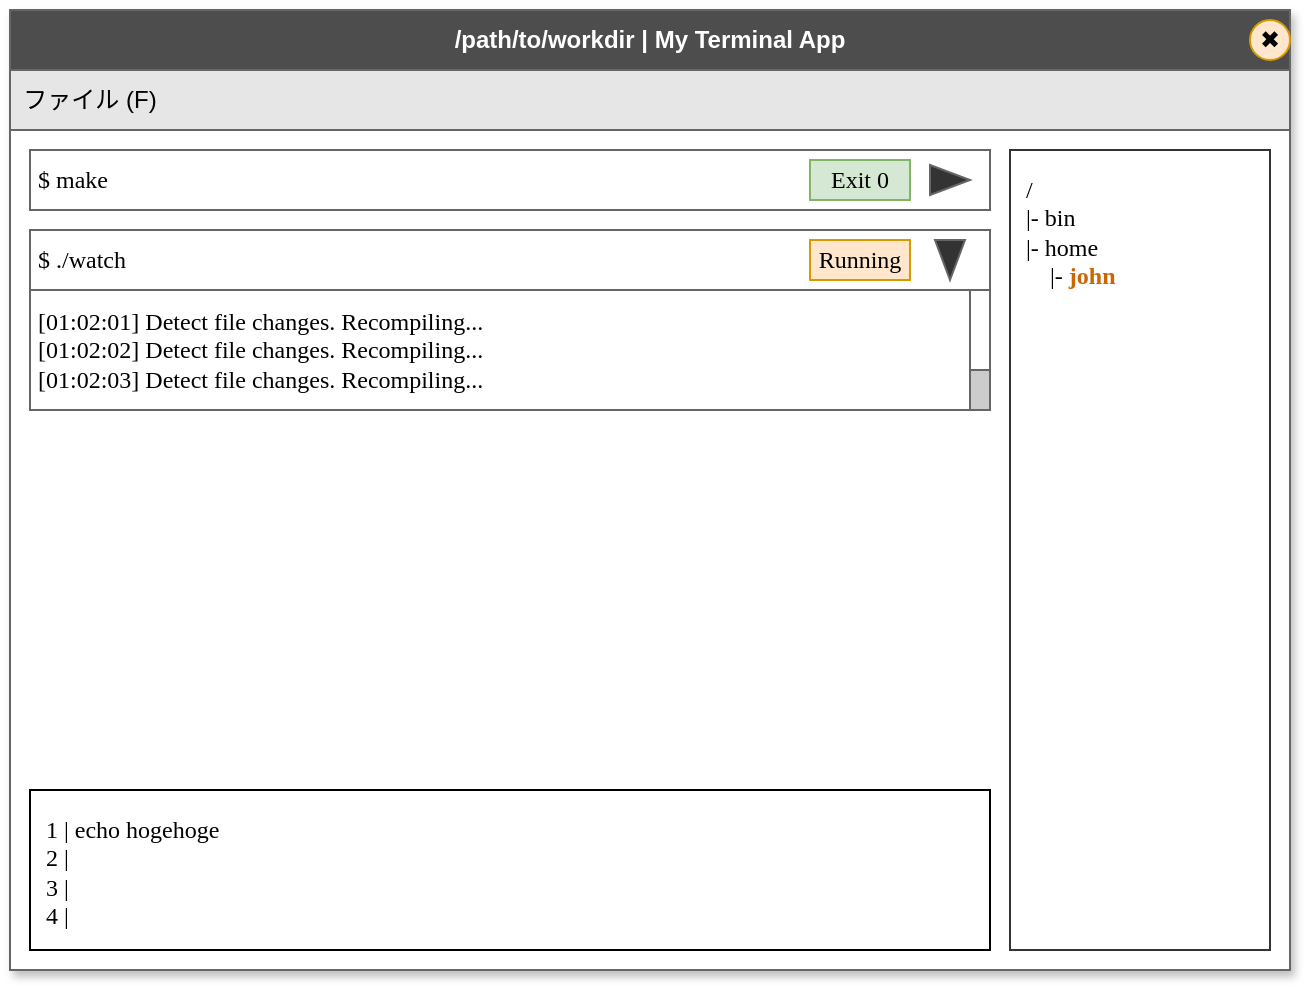 <mxfile version="13.7.7" type="device"><diagram id="5pDC0gXrZv6o3gpZ1wX5" name="Page-1"><mxGraphModel dx="1029" dy="602" grid="1" gridSize="10" guides="1" tooltips="1" connect="1" arrows="1" fold="1" page="1" pageScale="1" pageWidth="827" pageHeight="1169" math="0" shadow="0"><root><mxCell id="0"/><mxCell id="1" parent="0"/><mxCell id="ASRayL-mKY6MR75luv4z-1" value="" style="whiteSpace=wrap;html=1;shadow=1;strokeColor=#666666;fontColor=#333333;rounded=0;sketch=0;glass=0;" vertex="1" parent="1"><mxGeometry x="40" y="40" width="640" height="480" as="geometry"/></mxCell><mxCell id="ASRayL-mKY6MR75luv4z-7" value="" style="rounded=0;whiteSpace=wrap;html=1;shadow=0;fontColor=#333333;strokeColor=#666666;fillColor=#E6E6E6;" vertex="1" parent="1"><mxGeometry x="40" y="70" width="640" height="30" as="geometry"/></mxCell><mxCell id="ASRayL-mKY6MR75luv4z-2" value="&lt;font color=&quot;#FFFFFF&quot;&gt;/path/to/workdir | My Terminal App&lt;br&gt;&lt;/font&gt;" style="rounded=0;whiteSpace=wrap;html=1;shadow=0;fontColor=#333333;align=center;fontStyle=1;strokeColor=#666666;fillColor=#4D4D4D;" vertex="1" parent="1"><mxGeometry x="40" y="40" width="640" height="30" as="geometry"/></mxCell><mxCell id="ASRayL-mKY6MR75luv4z-4" value="ファイル (F)" style="text;html=1;strokeColor=none;fillColor=none;align=center;verticalAlign=middle;whiteSpace=wrap;rounded=0;shadow=0;" vertex="1" parent="1"><mxGeometry x="40" y="75" width="80" height="20" as="geometry"/></mxCell><mxCell id="ASRayL-mKY6MR75luv4z-6" value="✖" style="ellipse;whiteSpace=wrap;html=1;aspect=fixed;rounded=0;shadow=0;fillColor=#ffe6cc;strokeColor=#d79b00;" vertex="1" parent="1"><mxGeometry x="660" y="45" width="20" height="20" as="geometry"/></mxCell><mxCell id="ASRayL-mKY6MR75luv4z-8" value="&lt;div align=&quot;left&quot;&gt;&lt;font face=&quot;Ubuntu Mono&quot;&gt;/&lt;/font&gt;&lt;br&gt;&lt;font face=&quot;Ubuntu Mono&quot;&gt;|- bin&lt;/font&gt;&lt;br&gt;&lt;font face=&quot;Ubuntu Mono&quot;&gt;|- home&lt;/font&gt;&lt;br&gt;&lt;font face=&quot;Ubuntu Mono&quot;&gt;&amp;nbsp;&amp;nbsp;&amp;nbsp; |- &lt;font color=&quot;#CC6600&quot;&gt;&lt;b&gt;john&lt;/b&gt;&lt;/font&gt;&lt;/font&gt;&lt;br&gt;&lt;/div&gt;" style="rounded=0;whiteSpace=wrap;html=1;shadow=0;align=left;fillColor=#FFFFFF;verticalAlign=top;strokeColor=#333333;spacingLeft=0;spacingTop=0;spacing=8;" vertex="1" parent="1"><mxGeometry x="540" y="110" width="130" height="400" as="geometry"/></mxCell><mxCell id="ASRayL-mKY6MR75luv4z-10" value="&lt;div&gt;1 | echo hogehoge&lt;br&gt;&lt;/div&gt;&lt;div&gt;2 |&lt;/div&gt;&lt;div&gt;3 |&lt;/div&gt;&lt;div&gt;4 |&lt;br&gt;&lt;/div&gt;" style="rounded=0;whiteSpace=wrap;html=1;shadow=0;align=left;spacing=8;fontFamily=Ubuntu Mono;verticalAlign=top;" vertex="1" parent="1"><mxGeometry x="50" y="430" width="480" height="80" as="geometry"/></mxCell><mxCell id="ASRayL-mKY6MR75luv4z-11" value="&lt;div&gt;$ make&lt;/div&gt;" style="rounded=0;whiteSpace=wrap;html=1;shadow=0;strokeColor=#666666;fontFamily=Ubuntu Mono;align=left;fillColor=#FFFFFF;spacing=4;glass=0;sketch=0;" vertex="1" parent="1"><mxGeometry x="50" y="110" width="480" height="30" as="geometry"/></mxCell><mxCell id="ASRayL-mKY6MR75luv4z-12" value="" style="triangle;whiteSpace=wrap;html=1;rounded=0;shadow=0;glass=0;sketch=0;strokeColor=#666666;fontFamily=Ubuntu Mono;align=left;fillColor=#333333;" vertex="1" parent="1"><mxGeometry x="500" y="117.5" width="20" height="15" as="geometry"/></mxCell><mxCell id="ASRayL-mKY6MR75luv4z-13" value="&lt;div&gt;$ ./watch&lt;/div&gt;" style="rounded=0;whiteSpace=wrap;html=1;shadow=0;strokeColor=#666666;fontFamily=Ubuntu Mono;align=left;fillColor=#FFFFFF;spacing=4;glass=0;sketch=0;" vertex="1" parent="1"><mxGeometry x="50" y="150" width="480" height="30" as="geometry"/></mxCell><mxCell id="ASRayL-mKY6MR75luv4z-14" value="" style="triangle;whiteSpace=wrap;html=1;rounded=0;shadow=0;glass=0;sketch=0;strokeColor=#666666;fontFamily=Ubuntu Mono;align=left;fillColor=#333333;rotation=90;" vertex="1" parent="1"><mxGeometry x="500" y="157.5" width="20" height="15" as="geometry"/></mxCell><mxCell id="ASRayL-mKY6MR75luv4z-15" value="&lt;div&gt;[01:02:01] Detect file changes. Recompiling...&lt;/div&gt;&lt;div&gt;[01:02:02] Detect file changes. Recompiling...&lt;/div&gt;&lt;div&gt;[01:02:03] Detect file changes. Recompiling...&lt;/div&gt;" style="rounded=0;whiteSpace=wrap;html=1;shadow=0;strokeColor=#666666;fontFamily=Ubuntu Mono;align=left;fillColor=#FFFFFF;spacing=4;glass=0;sketch=0;" vertex="1" parent="1"><mxGeometry x="50" y="180" width="480" height="60" as="geometry"/></mxCell><mxCell id="ASRayL-mKY6MR75luv4z-16" value="Exit 0" style="text;html=1;strokeColor=#82b366;fillColor=#d5e8d4;align=center;verticalAlign=middle;whiteSpace=wrap;rounded=0;shadow=0;glass=0;sketch=0;fontFamily=Ubuntu Mono;" vertex="1" parent="1"><mxGeometry x="440" y="115" width="50" height="20" as="geometry"/></mxCell><mxCell id="ASRayL-mKY6MR75luv4z-17" value="Running" style="text;html=1;strokeColor=#d79b00;fillColor=#ffe6cc;align=center;verticalAlign=middle;whiteSpace=wrap;rounded=0;shadow=0;glass=0;sketch=0;fontFamily=Ubuntu Mono;" vertex="1" parent="1"><mxGeometry x="440" y="155" width="50" height="20" as="geometry"/></mxCell><mxCell id="ASRayL-mKY6MR75luv4z-18" value="" style="rounded=0;whiteSpace=wrap;html=1;shadow=0;glass=0;sketch=0;strokeColor=#666666;fontFamily=Ubuntu Mono;align=left;fillColor=#FFFFFF;" vertex="1" parent="1"><mxGeometry x="520" y="180" width="10" height="60" as="geometry"/></mxCell><mxCell id="ASRayL-mKY6MR75luv4z-19" value="" style="rounded=0;whiteSpace=wrap;html=1;shadow=0;glass=0;sketch=0;strokeColor=#666666;fontFamily=Ubuntu Mono;align=left;fontColor=#333333;fillColor=#CCCCCC;" vertex="1" parent="1"><mxGeometry x="520" y="220" width="10" height="20" as="geometry"/></mxCell></root></mxGraphModel></diagram></mxfile>